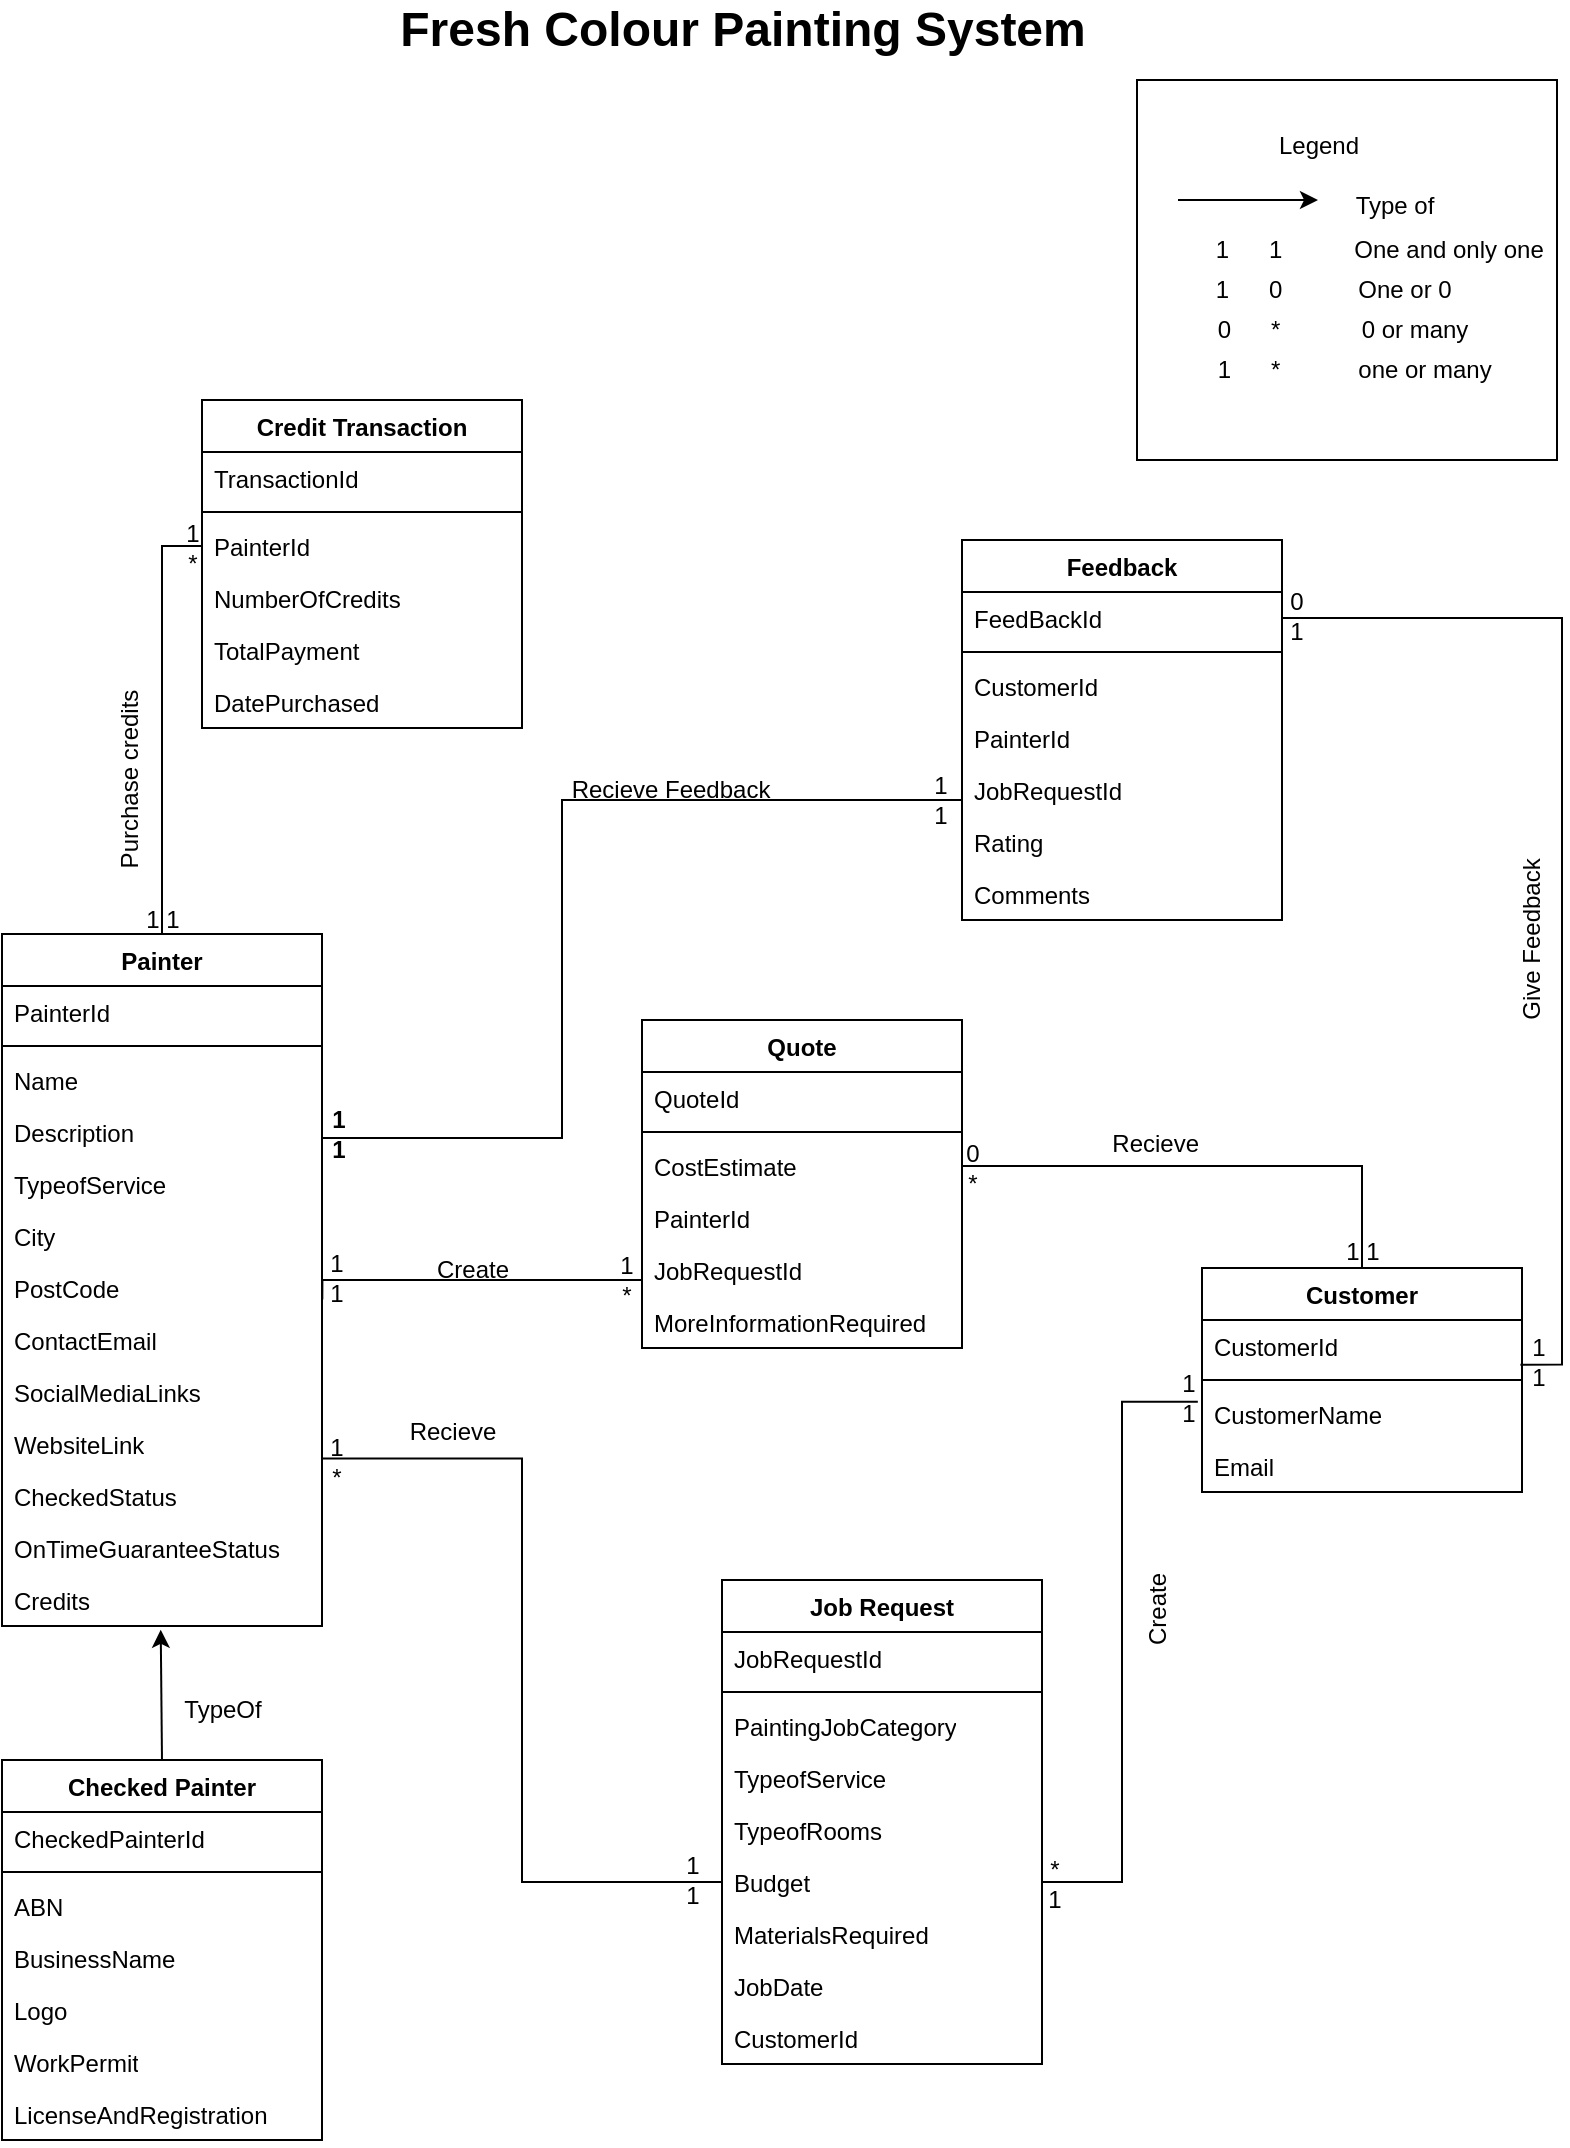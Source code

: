 <mxfile version="24.6.4" type="device">
  <diagram name="Page-1" id="UXPE3VH-ziJy_iCdp3vG">
    <mxGraphModel dx="1416" dy="852" grid="1" gridSize="10" guides="1" tooltips="1" connect="1" arrows="1" fold="1" page="1" pageScale="1" pageWidth="827" pageHeight="1169" math="0" shadow="0">
      <root>
        <mxCell id="0" />
        <mxCell id="1" parent="0" />
        <mxCell id="XAE0YOjwOaXcc6oBsF0u-2" value="Fresh Colour Painting System" style="text;strokeColor=none;fillColor=none;html=1;fontSize=24;fontStyle=1;verticalAlign=middle;align=center;" parent="1" vertex="1">
          <mxGeometry x="340" y="40" width="100" height="30" as="geometry" />
        </mxCell>
        <mxCell id="XAE0YOjwOaXcc6oBsF0u-89" style="edgeStyle=orthogonalEdgeStyle;rounded=0;orthogonalLoop=1;jettySize=auto;html=1;endArrow=none;endFill=0;exitX=0.5;exitY=0;exitDx=0;exitDy=0;" parent="1" source="XAE0YOjwOaXcc6oBsF0u-8" target="XAE0YOjwOaXcc6oBsF0u-38" edge="1">
          <mxGeometry relative="1" as="geometry" />
        </mxCell>
        <mxCell id="XAE0YOjwOaXcc6oBsF0u-8" value="Painter" style="swimlane;fontStyle=1;align=center;verticalAlign=top;childLayout=stackLayout;horizontal=1;startSize=26;horizontalStack=0;resizeParent=1;resizeParentMax=0;resizeLast=0;collapsible=1;marginBottom=0;whiteSpace=wrap;html=1;" parent="1" vertex="1">
          <mxGeometry x="20" y="507" width="160" height="346" as="geometry" />
        </mxCell>
        <mxCell id="XAE0YOjwOaXcc6oBsF0u-9" value="PainterId" style="text;strokeColor=none;fillColor=none;align=left;verticalAlign=top;spacingLeft=4;spacingRight=4;overflow=hidden;rotatable=0;points=[[0,0.5],[1,0.5]];portConstraint=eastwest;whiteSpace=wrap;html=1;" parent="XAE0YOjwOaXcc6oBsF0u-8" vertex="1">
          <mxGeometry y="26" width="160" height="26" as="geometry" />
        </mxCell>
        <mxCell id="XAE0YOjwOaXcc6oBsF0u-10" value="" style="line;strokeWidth=1;fillColor=none;align=left;verticalAlign=middle;spacingTop=-1;spacingLeft=3;spacingRight=3;rotatable=0;labelPosition=right;points=[];portConstraint=eastwest;strokeColor=inherit;" parent="XAE0YOjwOaXcc6oBsF0u-8" vertex="1">
          <mxGeometry y="52" width="160" height="8" as="geometry" />
        </mxCell>
        <mxCell id="XAE0YOjwOaXcc6oBsF0u-11" value="Name" style="text;strokeColor=none;fillColor=none;align=left;verticalAlign=top;spacingLeft=4;spacingRight=4;overflow=hidden;rotatable=0;points=[[0,0.5],[1,0.5]];portConstraint=eastwest;whiteSpace=wrap;html=1;" parent="XAE0YOjwOaXcc6oBsF0u-8" vertex="1">
          <mxGeometry y="60" width="160" height="26" as="geometry" />
        </mxCell>
        <mxCell id="XAE0YOjwOaXcc6oBsF0u-12" value="Description" style="text;strokeColor=none;fillColor=none;align=left;verticalAlign=top;spacingLeft=4;spacingRight=4;overflow=hidden;rotatable=0;points=[[0,0.5],[1,0.5]];portConstraint=eastwest;whiteSpace=wrap;html=1;" parent="XAE0YOjwOaXcc6oBsF0u-8" vertex="1">
          <mxGeometry y="86" width="160" height="26" as="geometry" />
        </mxCell>
        <mxCell id="XAE0YOjwOaXcc6oBsF0u-13" value="TypeofService" style="text;strokeColor=none;fillColor=none;align=left;verticalAlign=top;spacingLeft=4;spacingRight=4;overflow=hidden;rotatable=0;points=[[0,0.5],[1,0.5]];portConstraint=eastwest;whiteSpace=wrap;html=1;" parent="XAE0YOjwOaXcc6oBsF0u-8" vertex="1">
          <mxGeometry y="112" width="160" height="26" as="geometry" />
        </mxCell>
        <mxCell id="XAE0YOjwOaXcc6oBsF0u-14" value="City" style="text;strokeColor=none;fillColor=none;align=left;verticalAlign=top;spacingLeft=4;spacingRight=4;overflow=hidden;rotatable=0;points=[[0,0.5],[1,0.5]];portConstraint=eastwest;whiteSpace=wrap;html=1;" parent="XAE0YOjwOaXcc6oBsF0u-8" vertex="1">
          <mxGeometry y="138" width="160" height="26" as="geometry" />
        </mxCell>
        <mxCell id="XAE0YOjwOaXcc6oBsF0u-15" value="PostCode" style="text;strokeColor=none;fillColor=none;align=left;verticalAlign=top;spacingLeft=4;spacingRight=4;overflow=hidden;rotatable=0;points=[[0,0.5],[1,0.5]];portConstraint=eastwest;whiteSpace=wrap;html=1;" parent="XAE0YOjwOaXcc6oBsF0u-8" vertex="1">
          <mxGeometry y="164" width="160" height="26" as="geometry" />
        </mxCell>
        <mxCell id="XAE0YOjwOaXcc6oBsF0u-16" value="ContactEmail" style="text;strokeColor=none;fillColor=none;align=left;verticalAlign=top;spacingLeft=4;spacingRight=4;overflow=hidden;rotatable=0;points=[[0,0.5],[1,0.5]];portConstraint=eastwest;whiteSpace=wrap;html=1;" parent="XAE0YOjwOaXcc6oBsF0u-8" vertex="1">
          <mxGeometry y="190" width="160" height="26" as="geometry" />
        </mxCell>
        <mxCell id="XAE0YOjwOaXcc6oBsF0u-17" value="SocialMediaLinks" style="text;strokeColor=none;fillColor=none;align=left;verticalAlign=top;spacingLeft=4;spacingRight=4;overflow=hidden;rotatable=0;points=[[0,0.5],[1,0.5]];portConstraint=eastwest;whiteSpace=wrap;html=1;" parent="XAE0YOjwOaXcc6oBsF0u-8" vertex="1">
          <mxGeometry y="216" width="160" height="26" as="geometry" />
        </mxCell>
        <mxCell id="XAE0YOjwOaXcc6oBsF0u-18" value="WebsiteLink" style="text;strokeColor=none;fillColor=none;align=left;verticalAlign=top;spacingLeft=4;spacingRight=4;overflow=hidden;rotatable=0;points=[[0,0.5],[1,0.5]];portConstraint=eastwest;whiteSpace=wrap;html=1;" parent="XAE0YOjwOaXcc6oBsF0u-8" vertex="1">
          <mxGeometry y="242" width="160" height="26" as="geometry" />
        </mxCell>
        <mxCell id="XAE0YOjwOaXcc6oBsF0u-19" value="CheckedStatus" style="text;strokeColor=none;fillColor=none;align=left;verticalAlign=top;spacingLeft=4;spacingRight=4;overflow=hidden;rotatable=0;points=[[0,0.5],[1,0.5]];portConstraint=eastwest;whiteSpace=wrap;html=1;" parent="XAE0YOjwOaXcc6oBsF0u-8" vertex="1">
          <mxGeometry y="268" width="160" height="26" as="geometry" />
        </mxCell>
        <mxCell id="XAE0YOjwOaXcc6oBsF0u-28" value="OnTimeGuaranteeStatus" style="text;strokeColor=none;fillColor=none;align=left;verticalAlign=top;spacingLeft=4;spacingRight=4;overflow=hidden;rotatable=0;points=[[0,0.5],[1,0.5]];portConstraint=eastwest;whiteSpace=wrap;html=1;" parent="XAE0YOjwOaXcc6oBsF0u-8" vertex="1">
          <mxGeometry y="294" width="160" height="26" as="geometry" />
        </mxCell>
        <mxCell id="XAE0YOjwOaXcc6oBsF0u-35" value="Credits" style="text;strokeColor=none;fillColor=none;align=left;verticalAlign=top;spacingLeft=4;spacingRight=4;overflow=hidden;rotatable=0;points=[[0,0.5],[1,0.5]];portConstraint=eastwest;whiteSpace=wrap;html=1;" parent="XAE0YOjwOaXcc6oBsF0u-8" vertex="1">
          <mxGeometry y="320" width="160" height="26" as="geometry" />
        </mxCell>
        <mxCell id="XAE0YOjwOaXcc6oBsF0u-20" value="Checked Painter" style="swimlane;fontStyle=1;align=center;verticalAlign=top;childLayout=stackLayout;horizontal=1;startSize=26;horizontalStack=0;resizeParent=1;resizeParentMax=0;resizeLast=0;collapsible=1;marginBottom=0;whiteSpace=wrap;html=1;" parent="1" vertex="1">
          <mxGeometry x="20" y="920" width="160" height="190" as="geometry" />
        </mxCell>
        <mxCell id="XAE0YOjwOaXcc6oBsF0u-21" value="CheckedPainterId" style="text;strokeColor=none;fillColor=none;align=left;verticalAlign=top;spacingLeft=4;spacingRight=4;overflow=hidden;rotatable=0;points=[[0,0.5],[1,0.5]];portConstraint=eastwest;whiteSpace=wrap;html=1;" parent="XAE0YOjwOaXcc6oBsF0u-20" vertex="1">
          <mxGeometry y="26" width="160" height="26" as="geometry" />
        </mxCell>
        <mxCell id="XAE0YOjwOaXcc6oBsF0u-22" value="" style="line;strokeWidth=1;fillColor=none;align=left;verticalAlign=middle;spacingTop=-1;spacingLeft=3;spacingRight=3;rotatable=0;labelPosition=right;points=[];portConstraint=eastwest;strokeColor=inherit;" parent="XAE0YOjwOaXcc6oBsF0u-20" vertex="1">
          <mxGeometry y="52" width="160" height="8" as="geometry" />
        </mxCell>
        <mxCell id="XAE0YOjwOaXcc6oBsF0u-23" value="ABN" style="text;strokeColor=none;fillColor=none;align=left;verticalAlign=top;spacingLeft=4;spacingRight=4;overflow=hidden;rotatable=0;points=[[0,0.5],[1,0.5]];portConstraint=eastwest;whiteSpace=wrap;html=1;" parent="XAE0YOjwOaXcc6oBsF0u-20" vertex="1">
          <mxGeometry y="60" width="160" height="26" as="geometry" />
        </mxCell>
        <mxCell id="XAE0YOjwOaXcc6oBsF0u-24" value="BusinessName" style="text;strokeColor=none;fillColor=none;align=left;verticalAlign=top;spacingLeft=4;spacingRight=4;overflow=hidden;rotatable=0;points=[[0,0.5],[1,0.5]];portConstraint=eastwest;whiteSpace=wrap;html=1;" parent="XAE0YOjwOaXcc6oBsF0u-20" vertex="1">
          <mxGeometry y="86" width="160" height="26" as="geometry" />
        </mxCell>
        <mxCell id="XAE0YOjwOaXcc6oBsF0u-25" value="Logo" style="text;strokeColor=none;fillColor=none;align=left;verticalAlign=top;spacingLeft=4;spacingRight=4;overflow=hidden;rotatable=0;points=[[0,0.5],[1,0.5]];portConstraint=eastwest;whiteSpace=wrap;html=1;" parent="XAE0YOjwOaXcc6oBsF0u-20" vertex="1">
          <mxGeometry y="112" width="160" height="26" as="geometry" />
        </mxCell>
        <mxCell id="XAE0YOjwOaXcc6oBsF0u-26" value="WorkPermit" style="text;strokeColor=none;fillColor=none;align=left;verticalAlign=top;spacingLeft=4;spacingRight=4;overflow=hidden;rotatable=0;points=[[0,0.5],[1,0.5]];portConstraint=eastwest;whiteSpace=wrap;html=1;" parent="XAE0YOjwOaXcc6oBsF0u-20" vertex="1">
          <mxGeometry y="138" width="160" height="26" as="geometry" />
        </mxCell>
        <mxCell id="XAE0YOjwOaXcc6oBsF0u-27" value="LicenseAndRegistration" style="text;strokeColor=none;fillColor=none;align=left;verticalAlign=top;spacingLeft=4;spacingRight=4;overflow=hidden;rotatable=0;points=[[0,0.5],[1,0.5]];portConstraint=eastwest;whiteSpace=wrap;html=1;" parent="XAE0YOjwOaXcc6oBsF0u-20" vertex="1">
          <mxGeometry y="164" width="160" height="26" as="geometry" />
        </mxCell>
        <mxCell id="XAE0YOjwOaXcc6oBsF0u-30" value="" style="endArrow=classic;html=1;rounded=0;exitX=0.5;exitY=0;exitDx=0;exitDy=0;entryX=0.496;entryY=1.073;entryDx=0;entryDy=0;entryPerimeter=0;" parent="1" source="XAE0YOjwOaXcc6oBsF0u-20" target="XAE0YOjwOaXcc6oBsF0u-35" edge="1">
          <mxGeometry width="50" height="50" relative="1" as="geometry">
            <mxPoint x="230" y="570" as="sourcePoint" />
            <mxPoint x="290" y="520" as="targetPoint" />
          </mxGeometry>
        </mxCell>
        <mxCell id="XAE0YOjwOaXcc6oBsF0u-31" value="Credit Transaction" style="swimlane;fontStyle=1;align=center;verticalAlign=top;childLayout=stackLayout;horizontal=1;startSize=26;horizontalStack=0;resizeParent=1;resizeParentMax=0;resizeLast=0;collapsible=1;marginBottom=0;whiteSpace=wrap;html=1;" parent="1" vertex="1">
          <mxGeometry x="120" y="240" width="160" height="164" as="geometry" />
        </mxCell>
        <mxCell id="XAE0YOjwOaXcc6oBsF0u-32" value="TransactionId" style="text;strokeColor=none;fillColor=none;align=left;verticalAlign=top;spacingLeft=4;spacingRight=4;overflow=hidden;rotatable=0;points=[[0,0.5],[1,0.5]];portConstraint=eastwest;whiteSpace=wrap;html=1;" parent="XAE0YOjwOaXcc6oBsF0u-31" vertex="1">
          <mxGeometry y="26" width="160" height="26" as="geometry" />
        </mxCell>
        <mxCell id="XAE0YOjwOaXcc6oBsF0u-33" value="" style="line;strokeWidth=1;fillColor=none;align=left;verticalAlign=middle;spacingTop=-1;spacingLeft=3;spacingRight=3;rotatable=0;labelPosition=right;points=[];portConstraint=eastwest;strokeColor=inherit;" parent="XAE0YOjwOaXcc6oBsF0u-31" vertex="1">
          <mxGeometry y="52" width="160" height="8" as="geometry" />
        </mxCell>
        <mxCell id="XAE0YOjwOaXcc6oBsF0u-38" value="PainterId" style="text;strokeColor=none;fillColor=none;align=left;verticalAlign=top;spacingLeft=4;spacingRight=4;overflow=hidden;rotatable=0;points=[[0,0.5],[1,0.5]];portConstraint=eastwest;whiteSpace=wrap;html=1;" parent="XAE0YOjwOaXcc6oBsF0u-31" vertex="1">
          <mxGeometry y="60" width="160" height="26" as="geometry" />
        </mxCell>
        <mxCell id="XAE0YOjwOaXcc6oBsF0u-39" value="NumberOfCredits" style="text;strokeColor=none;fillColor=none;align=left;verticalAlign=top;spacingLeft=4;spacingRight=4;overflow=hidden;rotatable=0;points=[[0,0.5],[1,0.5]];portConstraint=eastwest;whiteSpace=wrap;html=1;" parent="XAE0YOjwOaXcc6oBsF0u-31" vertex="1">
          <mxGeometry y="86" width="160" height="26" as="geometry" />
        </mxCell>
        <mxCell id="XAE0YOjwOaXcc6oBsF0u-40" value="TotalPayment" style="text;strokeColor=none;fillColor=none;align=left;verticalAlign=top;spacingLeft=4;spacingRight=4;overflow=hidden;rotatable=0;points=[[0,0.5],[1,0.5]];portConstraint=eastwest;whiteSpace=wrap;html=1;" parent="XAE0YOjwOaXcc6oBsF0u-31" vertex="1">
          <mxGeometry y="112" width="160" height="26" as="geometry" />
        </mxCell>
        <mxCell id="XAE0YOjwOaXcc6oBsF0u-37" value="DatePurchased" style="text;strokeColor=none;fillColor=none;align=left;verticalAlign=top;spacingLeft=4;spacingRight=4;overflow=hidden;rotatable=0;points=[[0,0.5],[1,0.5]];portConstraint=eastwest;whiteSpace=wrap;html=1;" parent="XAE0YOjwOaXcc6oBsF0u-31" vertex="1">
          <mxGeometry y="138" width="160" height="26" as="geometry" />
        </mxCell>
        <mxCell id="XAE0YOjwOaXcc6oBsF0u-41" value="Quote" style="swimlane;fontStyle=1;align=center;verticalAlign=top;childLayout=stackLayout;horizontal=1;startSize=26;horizontalStack=0;resizeParent=1;resizeParentMax=0;resizeLast=0;collapsible=1;marginBottom=0;whiteSpace=wrap;html=1;" parent="1" vertex="1">
          <mxGeometry x="340" y="550" width="160" height="164" as="geometry" />
        </mxCell>
        <mxCell id="XAE0YOjwOaXcc6oBsF0u-42" value="QuoteId" style="text;strokeColor=none;fillColor=none;align=left;verticalAlign=top;spacingLeft=4;spacingRight=4;overflow=hidden;rotatable=0;points=[[0,0.5],[1,0.5]];portConstraint=eastwest;whiteSpace=wrap;html=1;" parent="XAE0YOjwOaXcc6oBsF0u-41" vertex="1">
          <mxGeometry y="26" width="160" height="26" as="geometry" />
        </mxCell>
        <mxCell id="XAE0YOjwOaXcc6oBsF0u-43" value="" style="line;strokeWidth=1;fillColor=none;align=left;verticalAlign=middle;spacingTop=-1;spacingLeft=3;spacingRight=3;rotatable=0;labelPosition=right;points=[];portConstraint=eastwest;strokeColor=inherit;" parent="XAE0YOjwOaXcc6oBsF0u-41" vertex="1">
          <mxGeometry y="52" width="160" height="8" as="geometry" />
        </mxCell>
        <mxCell id="XAE0YOjwOaXcc6oBsF0u-44" value="CostEstimate" style="text;strokeColor=none;fillColor=none;align=left;verticalAlign=top;spacingLeft=4;spacingRight=4;overflow=hidden;rotatable=0;points=[[0,0.5],[1,0.5]];portConstraint=eastwest;whiteSpace=wrap;html=1;" parent="XAE0YOjwOaXcc6oBsF0u-41" vertex="1">
          <mxGeometry y="60" width="160" height="26" as="geometry" />
        </mxCell>
        <mxCell id="XAE0YOjwOaXcc6oBsF0u-45" value="PainterId" style="text;strokeColor=none;fillColor=none;align=left;verticalAlign=top;spacingLeft=4;spacingRight=4;overflow=hidden;rotatable=0;points=[[0,0.5],[1,0.5]];portConstraint=eastwest;whiteSpace=wrap;html=1;" parent="XAE0YOjwOaXcc6oBsF0u-41" vertex="1">
          <mxGeometry y="86" width="160" height="26" as="geometry" />
        </mxCell>
        <mxCell id="XAE0YOjwOaXcc6oBsF0u-94" value="JobRequestId" style="text;strokeColor=none;fillColor=none;align=left;verticalAlign=top;spacingLeft=4;spacingRight=4;overflow=hidden;rotatable=0;points=[[0,0.5],[1,0.5]];portConstraint=eastwest;whiteSpace=wrap;html=1;" parent="XAE0YOjwOaXcc6oBsF0u-41" vertex="1">
          <mxGeometry y="112" width="160" height="26" as="geometry" />
        </mxCell>
        <mxCell id="XAE0YOjwOaXcc6oBsF0u-55" value="MoreInformationRequired" style="text;strokeColor=none;fillColor=none;align=left;verticalAlign=top;spacingLeft=4;spacingRight=4;overflow=hidden;rotatable=0;points=[[0,0.5],[1,0.5]];portConstraint=eastwest;whiteSpace=wrap;html=1;" parent="XAE0YOjwOaXcc6oBsF0u-41" vertex="1">
          <mxGeometry y="138" width="160" height="26" as="geometry" />
        </mxCell>
        <mxCell id="XAE0YOjwOaXcc6oBsF0u-46" value="Job Request" style="swimlane;fontStyle=1;align=center;verticalAlign=top;childLayout=stackLayout;horizontal=1;startSize=26;horizontalStack=0;resizeParent=1;resizeParentMax=0;resizeLast=0;collapsible=1;marginBottom=0;whiteSpace=wrap;html=1;" parent="1" vertex="1">
          <mxGeometry x="380" y="830" width="160" height="242" as="geometry" />
        </mxCell>
        <mxCell id="XAE0YOjwOaXcc6oBsF0u-47" value="JobRequestId" style="text;strokeColor=none;fillColor=none;align=left;verticalAlign=top;spacingLeft=4;spacingRight=4;overflow=hidden;rotatable=0;points=[[0,0.5],[1,0.5]];portConstraint=eastwest;whiteSpace=wrap;html=1;" parent="XAE0YOjwOaXcc6oBsF0u-46" vertex="1">
          <mxGeometry y="26" width="160" height="26" as="geometry" />
        </mxCell>
        <mxCell id="XAE0YOjwOaXcc6oBsF0u-48" value="" style="line;strokeWidth=1;fillColor=none;align=left;verticalAlign=middle;spacingTop=-1;spacingLeft=3;spacingRight=3;rotatable=0;labelPosition=right;points=[];portConstraint=eastwest;strokeColor=inherit;" parent="XAE0YOjwOaXcc6oBsF0u-46" vertex="1">
          <mxGeometry y="52" width="160" height="8" as="geometry" />
        </mxCell>
        <mxCell id="XAE0YOjwOaXcc6oBsF0u-49" value="PaintingJobCategory" style="text;strokeColor=none;fillColor=none;align=left;verticalAlign=top;spacingLeft=4;spacingRight=4;overflow=hidden;rotatable=0;points=[[0,0.5],[1,0.5]];portConstraint=eastwest;whiteSpace=wrap;html=1;" parent="XAE0YOjwOaXcc6oBsF0u-46" vertex="1">
          <mxGeometry y="60" width="160" height="26" as="geometry" />
        </mxCell>
        <mxCell id="XAE0YOjwOaXcc6oBsF0u-50" value="TypeofService" style="text;strokeColor=none;fillColor=none;align=left;verticalAlign=top;spacingLeft=4;spacingRight=4;overflow=hidden;rotatable=0;points=[[0,0.5],[1,0.5]];portConstraint=eastwest;whiteSpace=wrap;html=1;" parent="XAE0YOjwOaXcc6oBsF0u-46" vertex="1">
          <mxGeometry y="86" width="160" height="26" as="geometry" />
        </mxCell>
        <mxCell id="XAE0YOjwOaXcc6oBsF0u-51" value="TypeofRooms" style="text;strokeColor=none;fillColor=none;align=left;verticalAlign=top;spacingLeft=4;spacingRight=4;overflow=hidden;rotatable=0;points=[[0,0.5],[1,0.5]];portConstraint=eastwest;whiteSpace=wrap;html=1;" parent="XAE0YOjwOaXcc6oBsF0u-46" vertex="1">
          <mxGeometry y="112" width="160" height="26" as="geometry" />
        </mxCell>
        <mxCell id="XAE0YOjwOaXcc6oBsF0u-52" value="Budget" style="text;strokeColor=none;fillColor=none;align=left;verticalAlign=top;spacingLeft=4;spacingRight=4;overflow=hidden;rotatable=0;points=[[0,0.5],[1,0.5]];portConstraint=eastwest;whiteSpace=wrap;html=1;" parent="XAE0YOjwOaXcc6oBsF0u-46" vertex="1">
          <mxGeometry y="138" width="160" height="26" as="geometry" />
        </mxCell>
        <mxCell id="XAE0YOjwOaXcc6oBsF0u-53" value="MaterialsRequired" style="text;strokeColor=none;fillColor=none;align=left;verticalAlign=top;spacingLeft=4;spacingRight=4;overflow=hidden;rotatable=0;points=[[0,0.5],[1,0.5]];portConstraint=eastwest;whiteSpace=wrap;html=1;" parent="XAE0YOjwOaXcc6oBsF0u-46" vertex="1">
          <mxGeometry y="164" width="160" height="26" as="geometry" />
        </mxCell>
        <mxCell id="XAE0YOjwOaXcc6oBsF0u-54" value="JobDate" style="text;strokeColor=none;fillColor=none;align=left;verticalAlign=top;spacingLeft=4;spacingRight=4;overflow=hidden;rotatable=0;points=[[0,0.5],[1,0.5]];portConstraint=eastwest;whiteSpace=wrap;html=1;" parent="XAE0YOjwOaXcc6oBsF0u-46" vertex="1">
          <mxGeometry y="190" width="160" height="26" as="geometry" />
        </mxCell>
        <mxCell id="XAE0YOjwOaXcc6oBsF0u-104" value="CustomerId" style="text;strokeColor=none;fillColor=none;align=left;verticalAlign=top;spacingLeft=4;spacingRight=4;overflow=hidden;rotatable=0;points=[[0,0.5],[1,0.5]];portConstraint=eastwest;whiteSpace=wrap;html=1;" parent="XAE0YOjwOaXcc6oBsF0u-46" vertex="1">
          <mxGeometry y="216" width="160" height="26" as="geometry" />
        </mxCell>
        <mxCell id="XAE0YOjwOaXcc6oBsF0u-80" style="edgeStyle=orthogonalEdgeStyle;rounded=0;orthogonalLoop=1;jettySize=auto;html=1;entryX=0.999;entryY=0.78;entryDx=0;entryDy=0;entryPerimeter=0;endArrow=none;endFill=0;" parent="1" source="XAE0YOjwOaXcc6oBsF0u-52" target="XAE0YOjwOaXcc6oBsF0u-18" edge="1">
          <mxGeometry relative="1" as="geometry" />
        </mxCell>
        <mxCell id="XAE0YOjwOaXcc6oBsF0u-102" style="edgeStyle=orthogonalEdgeStyle;rounded=0;orthogonalLoop=1;jettySize=auto;html=1;exitX=0.995;exitY=0.859;exitDx=0;exitDy=0;exitPerimeter=0;endArrow=none;endFill=0;" parent="1" source="XAE0YOjwOaXcc6oBsF0u-82" target="XAE0YOjwOaXcc6oBsF0u-96" edge="1">
          <mxGeometry relative="1" as="geometry" />
        </mxCell>
        <mxCell id="XAE0YOjwOaXcc6oBsF0u-81" value="Customer" style="swimlane;fontStyle=1;align=center;verticalAlign=top;childLayout=stackLayout;horizontal=1;startSize=26;horizontalStack=0;resizeParent=1;resizeParentMax=0;resizeLast=0;collapsible=1;marginBottom=0;whiteSpace=wrap;html=1;" parent="1" vertex="1">
          <mxGeometry x="620" y="674" width="160" height="112" as="geometry" />
        </mxCell>
        <mxCell id="XAE0YOjwOaXcc6oBsF0u-82" value="CustomerId" style="text;strokeColor=none;fillColor=none;align=left;verticalAlign=top;spacingLeft=4;spacingRight=4;overflow=hidden;rotatable=0;points=[[0,0.5],[1,0.5]];portConstraint=eastwest;whiteSpace=wrap;html=1;" parent="XAE0YOjwOaXcc6oBsF0u-81" vertex="1">
          <mxGeometry y="26" width="160" height="26" as="geometry" />
        </mxCell>
        <mxCell id="XAE0YOjwOaXcc6oBsF0u-83" value="" style="line;strokeWidth=1;fillColor=none;align=left;verticalAlign=middle;spacingTop=-1;spacingLeft=3;spacingRight=3;rotatable=0;labelPosition=right;points=[];portConstraint=eastwest;strokeColor=inherit;" parent="XAE0YOjwOaXcc6oBsF0u-81" vertex="1">
          <mxGeometry y="52" width="160" height="8" as="geometry" />
        </mxCell>
        <mxCell id="XAE0YOjwOaXcc6oBsF0u-84" value="CustomerName" style="text;strokeColor=none;fillColor=none;align=left;verticalAlign=top;spacingLeft=4;spacingRight=4;overflow=hidden;rotatable=0;points=[[0,0.5],[1,0.5]];portConstraint=eastwest;whiteSpace=wrap;html=1;" parent="XAE0YOjwOaXcc6oBsF0u-81" vertex="1">
          <mxGeometry y="60" width="160" height="26" as="geometry" />
        </mxCell>
        <mxCell id="XAE0YOjwOaXcc6oBsF0u-85" value="Email" style="text;strokeColor=none;fillColor=none;align=left;verticalAlign=top;spacingLeft=4;spacingRight=4;overflow=hidden;rotatable=0;points=[[0,0.5],[1,0.5]];portConstraint=eastwest;whiteSpace=wrap;html=1;" parent="XAE0YOjwOaXcc6oBsF0u-81" vertex="1">
          <mxGeometry y="86" width="160" height="26" as="geometry" />
        </mxCell>
        <mxCell id="XAE0YOjwOaXcc6oBsF0u-86" style="edgeStyle=orthogonalEdgeStyle;rounded=0;orthogonalLoop=1;jettySize=auto;html=1;entryX=-0.013;entryY=0.265;entryDx=0;entryDy=0;endArrow=none;endFill=0;entryPerimeter=0;" parent="1" source="XAE0YOjwOaXcc6oBsF0u-52" target="XAE0YOjwOaXcc6oBsF0u-84" edge="1">
          <mxGeometry relative="1" as="geometry" />
        </mxCell>
        <mxCell id="XAE0YOjwOaXcc6oBsF0u-87" style="edgeStyle=orthogonalEdgeStyle;rounded=0;orthogonalLoop=1;jettySize=auto;html=1;endArrow=none;endFill=0;" parent="1" source="XAE0YOjwOaXcc6oBsF0u-44" target="XAE0YOjwOaXcc6oBsF0u-81" edge="1">
          <mxGeometry relative="1" as="geometry" />
        </mxCell>
        <mxCell id="XAE0YOjwOaXcc6oBsF0u-95" value="Feedback" style="swimlane;fontStyle=1;align=center;verticalAlign=top;childLayout=stackLayout;horizontal=1;startSize=26;horizontalStack=0;resizeParent=1;resizeParentMax=0;resizeLast=0;collapsible=1;marginBottom=0;whiteSpace=wrap;html=1;" parent="1" vertex="1">
          <mxGeometry x="500" y="310" width="160" height="190" as="geometry" />
        </mxCell>
        <mxCell id="XAE0YOjwOaXcc6oBsF0u-96" value="FeedBackId" style="text;strokeColor=none;fillColor=none;align=left;verticalAlign=top;spacingLeft=4;spacingRight=4;overflow=hidden;rotatable=0;points=[[0,0.5],[1,0.5]];portConstraint=eastwest;whiteSpace=wrap;html=1;" parent="XAE0YOjwOaXcc6oBsF0u-95" vertex="1">
          <mxGeometry y="26" width="160" height="26" as="geometry" />
        </mxCell>
        <mxCell id="XAE0YOjwOaXcc6oBsF0u-97" value="" style="line;strokeWidth=1;fillColor=none;align=left;verticalAlign=middle;spacingTop=-1;spacingLeft=3;spacingRight=3;rotatable=0;labelPosition=right;points=[];portConstraint=eastwest;strokeColor=inherit;" parent="XAE0YOjwOaXcc6oBsF0u-95" vertex="1">
          <mxGeometry y="52" width="160" height="8" as="geometry" />
        </mxCell>
        <mxCell id="XAE0YOjwOaXcc6oBsF0u-98" value="CustomerId" style="text;strokeColor=none;fillColor=none;align=left;verticalAlign=top;spacingLeft=4;spacingRight=4;overflow=hidden;rotatable=0;points=[[0,0.5],[1,0.5]];portConstraint=eastwest;whiteSpace=wrap;html=1;" parent="XAE0YOjwOaXcc6oBsF0u-95" vertex="1">
          <mxGeometry y="60" width="160" height="26" as="geometry" />
        </mxCell>
        <mxCell id="XAE0YOjwOaXcc6oBsF0u-99" value="PainterId" style="text;strokeColor=none;fillColor=none;align=left;verticalAlign=top;spacingLeft=4;spacingRight=4;overflow=hidden;rotatable=0;points=[[0,0.5],[1,0.5]];portConstraint=eastwest;whiteSpace=wrap;html=1;" parent="XAE0YOjwOaXcc6oBsF0u-95" vertex="1">
          <mxGeometry y="86" width="160" height="26" as="geometry" />
        </mxCell>
        <mxCell id="XAE0YOjwOaXcc6oBsF0u-105" value="JobRequestId" style="text;strokeColor=none;fillColor=none;align=left;verticalAlign=top;spacingLeft=4;spacingRight=4;overflow=hidden;rotatable=0;points=[[0,0.5],[1,0.5]];portConstraint=eastwest;whiteSpace=wrap;html=1;" parent="XAE0YOjwOaXcc6oBsF0u-95" vertex="1">
          <mxGeometry y="112" width="160" height="26" as="geometry" />
        </mxCell>
        <mxCell id="XAE0YOjwOaXcc6oBsF0u-100" value="Rating" style="text;strokeColor=none;fillColor=none;align=left;verticalAlign=top;spacingLeft=4;spacingRight=4;overflow=hidden;rotatable=0;points=[[0,0.5],[1,0.5]];portConstraint=eastwest;whiteSpace=wrap;html=1;" parent="XAE0YOjwOaXcc6oBsF0u-95" vertex="1">
          <mxGeometry y="138" width="160" height="26" as="geometry" />
        </mxCell>
        <mxCell id="XAE0YOjwOaXcc6oBsF0u-101" value="Comments" style="text;strokeColor=none;fillColor=none;align=left;verticalAlign=top;spacingLeft=4;spacingRight=4;overflow=hidden;rotatable=0;points=[[0,0.5],[1,0.5]];portConstraint=eastwest;whiteSpace=wrap;html=1;" parent="XAE0YOjwOaXcc6oBsF0u-95" vertex="1">
          <mxGeometry y="164" width="160" height="26" as="geometry" />
        </mxCell>
        <mxCell id="XAE0YOjwOaXcc6oBsF0u-103" style="edgeStyle=orthogonalEdgeStyle;rounded=0;orthogonalLoop=1;jettySize=auto;html=1;entryX=0;entryY=0.5;entryDx=0;entryDy=0;endArrow=none;endFill=0;" parent="1" source="XAE0YOjwOaXcc6oBsF0u-12" target="XAE0YOjwOaXcc6oBsF0u-100" edge="1">
          <mxGeometry relative="1" as="geometry">
            <Array as="points">
              <mxPoint x="300" y="609" />
              <mxPoint x="300" y="440" />
              <mxPoint x="500" y="440" />
            </Array>
          </mxGeometry>
        </mxCell>
        <mxCell id="XAE0YOjwOaXcc6oBsF0u-106" value="&lt;div&gt;1&lt;/div&gt;&lt;div&gt;*&lt;/div&gt;" style="text;html=1;align=center;verticalAlign=middle;resizable=0;points=[];autosize=1;strokeColor=none;fillColor=none;" parent="1" vertex="1">
          <mxGeometry x="100" y="294" width="30" height="40" as="geometry" />
        </mxCell>
        <mxCell id="XAE0YOjwOaXcc6oBsF0u-107" value="1 1" style="text;html=1;align=center;verticalAlign=middle;resizable=0;points=[];autosize=1;strokeColor=none;fillColor=none;" parent="1" vertex="1">
          <mxGeometry x="80" y="485" width="40" height="30" as="geometry" />
        </mxCell>
        <mxCell id="XAE0YOjwOaXcc6oBsF0u-109" value="1&lt;div&gt;&lt;span style=&quot;background-color: initial;&quot;&gt;1&lt;/span&gt;&lt;/div&gt;" style="text;html=1;align=center;verticalAlign=middle;resizable=0;points=[];autosize=1;strokeColor=none;fillColor=none;fontStyle=1" parent="1" vertex="1">
          <mxGeometry x="173" y="586.5" width="30" height="40" as="geometry" />
        </mxCell>
        <mxCell id="XAE0YOjwOaXcc6oBsF0u-110" value="1&lt;div&gt;&lt;span style=&quot;background-color: initial;&quot;&gt;1&lt;/span&gt;&lt;/div&gt;" style="text;html=1;align=center;verticalAlign=middle;resizable=0;points=[];autosize=1;strokeColor=none;fillColor=none;" parent="1" vertex="1">
          <mxGeometry x="474" y="420" width="30" height="40" as="geometry" />
        </mxCell>
        <mxCell id="XAE0YOjwOaXcc6oBsF0u-111" value="Create" style="text;html=1;align=center;verticalAlign=middle;resizable=0;points=[];autosize=1;strokeColor=none;fillColor=none;" parent="1" vertex="1">
          <mxGeometry x="225" y="660" width="60" height="30" as="geometry" />
        </mxCell>
        <mxCell id="XAE0YOjwOaXcc6oBsF0u-112" value="1&lt;div&gt;&lt;span style=&quot;background-color: initial;&quot;&gt;1&lt;/span&gt;&lt;/div&gt;" style="text;html=1;align=center;verticalAlign=middle;resizable=0;points=[];autosize=1;strokeColor=none;fillColor=none;" parent="1" vertex="1">
          <mxGeometry x="172" y="659" width="30" height="40" as="geometry" />
        </mxCell>
        <mxCell id="XAE0YOjwOaXcc6oBsF0u-114" value="" style="edgeStyle=orthogonalEdgeStyle;rounded=0;orthogonalLoop=1;jettySize=auto;html=1;endArrow=none;endFill=0;exitX=1.001;exitY=0.72;exitDx=0;exitDy=0;exitPerimeter=0;" parent="1" source="XAE0YOjwOaXcc6oBsF0u-15" edge="1">
          <mxGeometry relative="1" as="geometry">
            <mxPoint x="180" y="693" as="sourcePoint" />
            <mxPoint x="340" y="680" as="targetPoint" />
            <Array as="points">
              <mxPoint x="180" y="680" />
              <mxPoint x="340" y="680" />
            </Array>
          </mxGeometry>
        </mxCell>
        <mxCell id="XAE0YOjwOaXcc6oBsF0u-115" value="&lt;div&gt;1&lt;/div&gt;&lt;div&gt;*&lt;/div&gt;" style="text;html=1;align=center;verticalAlign=middle;resizable=0;points=[];autosize=1;strokeColor=none;fillColor=none;" parent="1" vertex="1">
          <mxGeometry x="317" y="660" width="30" height="40" as="geometry" />
        </mxCell>
        <mxCell id="XAE0YOjwOaXcc6oBsF0u-118" value="1&lt;div&gt;&lt;span style=&quot;background-color: initial;&quot;&gt;1&lt;/span&gt;&lt;/div&gt;" style="text;html=1;align=center;verticalAlign=middle;resizable=0;points=[];autosize=1;strokeColor=none;fillColor=none;" parent="1" vertex="1">
          <mxGeometry x="773" y="701" width="30" height="40" as="geometry" />
        </mxCell>
        <mxCell id="XAE0YOjwOaXcc6oBsF0u-119" value="&lt;div&gt;0&lt;/div&gt;&lt;div&gt;1&lt;/div&gt;" style="text;html=1;align=center;verticalAlign=middle;resizable=0;points=[];autosize=1;strokeColor=none;fillColor=none;" parent="1" vertex="1">
          <mxGeometry x="652" y="328" width="30" height="40" as="geometry" />
        </mxCell>
        <mxCell id="XAE0YOjwOaXcc6oBsF0u-120" value="1&lt;div&gt;&lt;span style=&quot;background-color: initial;&quot;&gt;1&lt;/span&gt;&lt;/div&gt;" style="text;html=1;align=center;verticalAlign=middle;resizable=0;points=[];autosize=1;strokeColor=none;fillColor=none;" parent="1" vertex="1">
          <mxGeometry x="350" y="960" width="30" height="40" as="geometry" />
        </mxCell>
        <mxCell id="XAE0YOjwOaXcc6oBsF0u-122" value="&lt;div&gt;1&lt;/div&gt;&lt;div&gt;*&lt;/div&gt;" style="text;html=1;align=center;verticalAlign=middle;resizable=0;points=[];autosize=1;strokeColor=none;fillColor=none;" parent="1" vertex="1">
          <mxGeometry x="172" y="751" width="30" height="40" as="geometry" />
        </mxCell>
        <mxCell id="XAE0YOjwOaXcc6oBsF0u-123" value="Purchase credits&lt;div&gt;&lt;br&gt;&lt;/div&gt;" style="text;html=1;align=center;verticalAlign=middle;resizable=0;points=[];autosize=1;strokeColor=none;fillColor=none;rotation=-90;" parent="1" vertex="1">
          <mxGeometry x="36" y="410" width="110" height="40" as="geometry" />
        </mxCell>
        <mxCell id="XAE0YOjwOaXcc6oBsF0u-135" value="" style="rounded=0;whiteSpace=wrap;html=1;" parent="1" vertex="1">
          <mxGeometry x="587.5" y="80" width="210" height="190" as="geometry" />
        </mxCell>
        <mxCell id="XAE0YOjwOaXcc6oBsF0u-136" value="" style="endArrow=classic;html=1;rounded=0;" parent="1" edge="1">
          <mxGeometry width="50" height="50" relative="1" as="geometry">
            <mxPoint x="608" y="140" as="sourcePoint" />
            <mxPoint x="678" y="140" as="targetPoint" />
          </mxGeometry>
        </mxCell>
        <mxCell id="XAE0YOjwOaXcc6oBsF0u-137" value="1&lt;span style=&quot;white-space: pre;&quot;&gt;&#x9;&lt;/span&gt;0" style="text;html=1;align=center;verticalAlign=middle;resizable=0;points=[];autosize=1;strokeColor=none;fillColor=none;" parent="1" vertex="1">
          <mxGeometry x="613" y="170" width="60" height="30" as="geometry" />
        </mxCell>
        <mxCell id="XAE0YOjwOaXcc6oBsF0u-138" value="0&lt;span style=&quot;white-space: pre;&quot;&gt;&#x9;&lt;/span&gt;*" style="text;html=1;align=center;verticalAlign=middle;resizable=0;points=[];autosize=1;strokeColor=none;fillColor=none;" parent="1" vertex="1">
          <mxGeometry x="618" y="190" width="50" height="30" as="geometry" />
        </mxCell>
        <mxCell id="XAE0YOjwOaXcc6oBsF0u-139" value="1&lt;span style=&quot;white-space: pre;&quot;&gt;&#x9;&lt;/span&gt;*" style="text;html=1;align=center;verticalAlign=middle;resizable=0;points=[];autosize=1;strokeColor=none;fillColor=none;" parent="1" vertex="1">
          <mxGeometry x="618" y="210" width="50" height="30" as="geometry" />
        </mxCell>
        <mxCell id="XAE0YOjwOaXcc6oBsF0u-140" value="1&lt;span style=&quot;white-space: pre;&quot;&gt;&#x9;&lt;/span&gt;1" style="text;html=1;align=center;verticalAlign=middle;resizable=0;points=[];autosize=1;strokeColor=none;fillColor=none;" parent="1" vertex="1">
          <mxGeometry x="613" y="150" width="60" height="30" as="geometry" />
        </mxCell>
        <mxCell id="XAE0YOjwOaXcc6oBsF0u-141" value="Type of" style="text;html=1;align=center;verticalAlign=middle;resizable=0;points=[];autosize=1;strokeColor=none;fillColor=none;" parent="1" vertex="1">
          <mxGeometry x="686" y="128" width="60" height="30" as="geometry" />
        </mxCell>
        <mxCell id="XAE0YOjwOaXcc6oBsF0u-142" value="One and only one" style="text;html=1;align=center;verticalAlign=middle;resizable=0;points=[];autosize=1;strokeColor=none;fillColor=none;" parent="1" vertex="1">
          <mxGeometry x="683" y="150" width="120" height="30" as="geometry" />
        </mxCell>
        <mxCell id="XAE0YOjwOaXcc6oBsF0u-143" value="One or 0" style="text;html=1;align=center;verticalAlign=middle;resizable=0;points=[];autosize=1;strokeColor=none;fillColor=none;" parent="1" vertex="1">
          <mxGeometry x="686" y="170" width="70" height="30" as="geometry" />
        </mxCell>
        <mxCell id="XAE0YOjwOaXcc6oBsF0u-144" value="0 or many" style="text;html=1;align=center;verticalAlign=middle;resizable=0;points=[];autosize=1;strokeColor=none;fillColor=none;" parent="1" vertex="1">
          <mxGeometry x="686" y="190" width="80" height="30" as="geometry" />
        </mxCell>
        <mxCell id="XAE0YOjwOaXcc6oBsF0u-145" value="one or many" style="text;html=1;align=center;verticalAlign=middle;resizable=0;points=[];autosize=1;strokeColor=none;fillColor=none;" parent="1" vertex="1">
          <mxGeometry x="686" y="210" width="90" height="30" as="geometry" />
        </mxCell>
        <mxCell id="XAE0YOjwOaXcc6oBsF0u-146" value="Legend" style="text;html=1;align=center;verticalAlign=middle;resizable=0;points=[];autosize=1;strokeColor=none;fillColor=none;" parent="1" vertex="1">
          <mxGeometry x="648" y="98" width="60" height="30" as="geometry" />
        </mxCell>
        <mxCell id="XAE0YOjwOaXcc6oBsF0u-147" value="&lt;div&gt;0&lt;/div&gt;&lt;div&gt;*&lt;/div&gt;" style="text;html=1;align=center;verticalAlign=middle;resizable=0;points=[];autosize=1;strokeColor=none;fillColor=none;" parent="1" vertex="1">
          <mxGeometry x="490" y="604" width="30" height="40" as="geometry" />
        </mxCell>
        <mxCell id="XAE0YOjwOaXcc6oBsF0u-148" value="1 1" style="text;html=1;align=center;verticalAlign=middle;resizable=0;points=[];autosize=1;strokeColor=none;fillColor=none;" parent="1" vertex="1">
          <mxGeometry x="680" y="651" width="40" height="30" as="geometry" />
        </mxCell>
        <mxCell id="XAE0YOjwOaXcc6oBsF0u-149" value="1&lt;div&gt;&lt;span style=&quot;background-color: initial;&quot;&gt;1&lt;/span&gt;&lt;/div&gt;" style="text;html=1;align=center;verticalAlign=middle;resizable=0;points=[];autosize=1;strokeColor=none;fillColor=none;" parent="1" vertex="1">
          <mxGeometry x="598" y="719" width="30" height="40" as="geometry" />
        </mxCell>
        <mxCell id="XAE0YOjwOaXcc6oBsF0u-150" value="&lt;div&gt;&lt;span style=&quot;background-color: initial;&quot;&gt;*&lt;/span&gt;&lt;/div&gt;&lt;div&gt;&lt;span style=&quot;background-color: initial;&quot;&gt;1&lt;/span&gt;&lt;/div&gt;" style="text;html=1;align=center;verticalAlign=middle;resizable=0;points=[];autosize=1;strokeColor=none;fillColor=none;" parent="1" vertex="1">
          <mxGeometry x="531" y="962" width="30" height="40" as="geometry" />
        </mxCell>
        <mxCell id="XAE0YOjwOaXcc6oBsF0u-153" value="Recieve Feedback" style="text;html=1;align=center;verticalAlign=middle;resizable=0;points=[];autosize=1;strokeColor=none;fillColor=none;" parent="1" vertex="1">
          <mxGeometry x="294" y="420" width="120" height="30" as="geometry" />
        </mxCell>
        <mxCell id="XAE0YOjwOaXcc6oBsF0u-154" value="&lt;div&gt;Give Feedback&lt;/div&gt;" style="text;html=1;align=center;verticalAlign=middle;resizable=0;points=[];autosize=1;strokeColor=none;fillColor=none;rotation=-90;" parent="1" vertex="1">
          <mxGeometry x="735" y="495" width="100" height="30" as="geometry" />
        </mxCell>
        <mxCell id="XAE0YOjwOaXcc6oBsF0u-155" value="TypeOf" style="text;html=1;align=center;verticalAlign=middle;resizable=0;points=[];autosize=1;strokeColor=none;fillColor=none;" parent="1" vertex="1">
          <mxGeometry x="100" y="880" width="60" height="30" as="geometry" />
        </mxCell>
        <mxCell id="XAE0YOjwOaXcc6oBsF0u-156" value="Recieve" style="text;html=1;align=center;verticalAlign=middle;resizable=0;points=[];autosize=1;strokeColor=none;fillColor=none;" parent="1" vertex="1">
          <mxGeometry x="210" y="741" width="70" height="30" as="geometry" />
        </mxCell>
        <mxCell id="XAE0YOjwOaXcc6oBsF0u-157" value="Create" style="text;html=1;align=center;verticalAlign=middle;resizable=0;points=[];autosize=1;strokeColor=none;fillColor=none;rotation=-90;" parent="1" vertex="1">
          <mxGeometry x="568" y="830" width="60" height="30" as="geometry" />
        </mxCell>
        <mxCell id="XAE0YOjwOaXcc6oBsF0u-158" value="Recieve&amp;nbsp;" style="text;html=1;align=center;verticalAlign=middle;resizable=0;points=[];autosize=1;strokeColor=none;fillColor=none;" parent="1" vertex="1">
          <mxGeometry x="563" y="596.5" width="70" height="30" as="geometry" />
        </mxCell>
      </root>
    </mxGraphModel>
  </diagram>
</mxfile>

